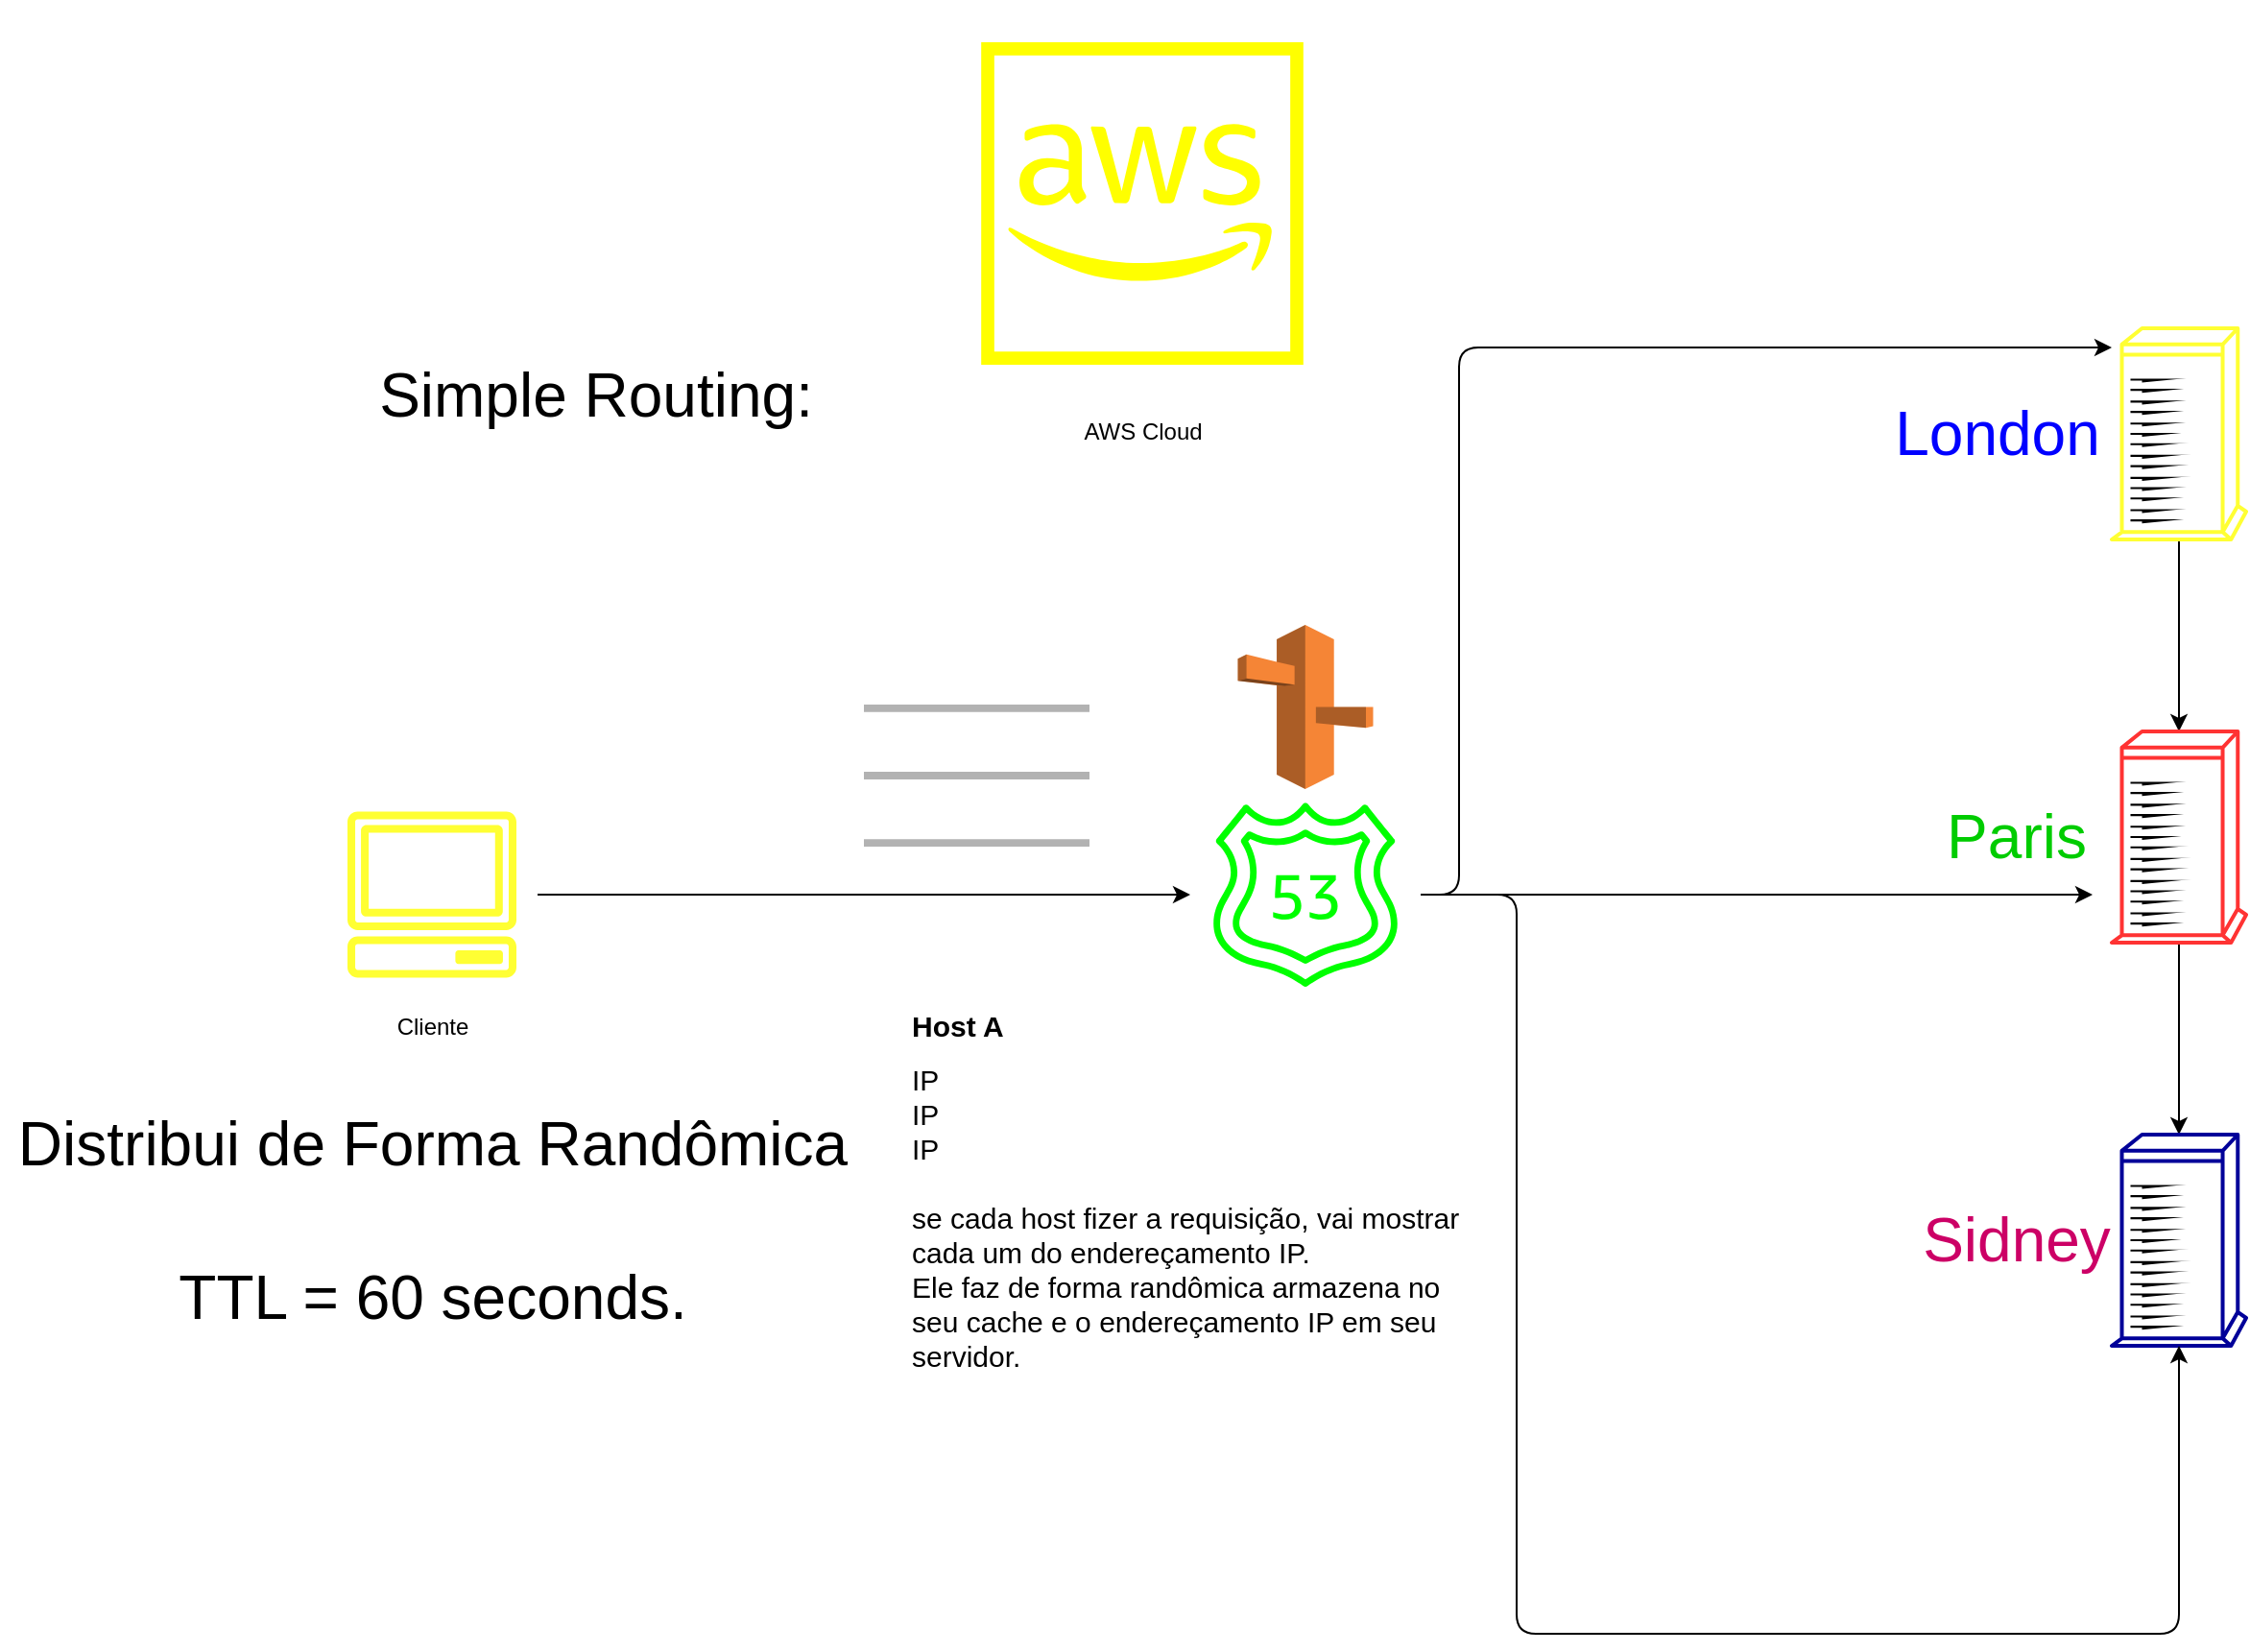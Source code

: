 <mxfile version="18.0.2" type="device"><diagram id="DaMvLsSRVxiPrLw23RPQ" name="Simple Roting Policy"><mxGraphModel dx="1422" dy="804" grid="1" gridSize="10" guides="1" tooltips="1" connect="1" arrows="1" fold="1" page="1" pageScale="1" pageWidth="100000" pageHeight="100000" math="0" shadow="0"><root><mxCell id="0"/><mxCell id="1" parent="0"/><mxCell id="2KVGDSYXp8tC_vRUUC7--1" value="AWS Cloud" style="sketch=0;outlineConnect=0;dashed=0;verticalLabelPosition=bottom;verticalAlign=top;align=center;html=1;fontSize=12;fontStyle=0;aspect=fixed;shape=mxgraph.aws4.resourceIcon;resIcon=mxgraph.aws4.aws_cloud;strokeColor=#FFFF00;" parent="1" vertex="1"><mxGeometry x="640" y="40" width="210" height="210" as="geometry"/></mxCell><mxCell id="2KVGDSYXp8tC_vRUUC7--11" style="edgeStyle=orthogonalEdgeStyle;rounded=0;orthogonalLoop=1;jettySize=auto;html=1;" parent="1" source="2KVGDSYXp8tC_vRUUC7--2" edge="1" target="2KVGDSYXp8tC_vRUUC7--14"><mxGeometry relative="1" as="geometry"><mxPoint x="750" y="505" as="targetPoint"/></mxGeometry></mxCell><mxCell id="2KVGDSYXp8tC_vRUUC7--2" value="Cliente&lt;br&gt;" style="sketch=0;outlineConnect=0;dashed=0;verticalLabelPosition=bottom;verticalAlign=top;align=center;html=1;fontSize=12;fontStyle=0;aspect=fixed;shape=mxgraph.aws4.resourceIcon;resIcon=mxgraph.aws4.client;strokeColor=#FFFF33;" parent="1" vertex="1"><mxGeometry x="320" y="450" width="110" height="110" as="geometry"/></mxCell><mxCell id="2KVGDSYXp8tC_vRUUC7--16" style="edgeStyle=orthogonalEdgeStyle;curved=0;rounded=1;sketch=0;orthogonalLoop=1;jettySize=auto;html=1;entryX=0.5;entryY=0;entryDx=0;entryDy=0;entryPerimeter=0;" parent="1" source="2KVGDSYXp8tC_vRUUC7--4" target="2KVGDSYXp8tC_vRUUC7--5" edge="1"><mxGeometry relative="1" as="geometry"/></mxCell><mxCell id="2KVGDSYXp8tC_vRUUC7--4" value="" style="shape=mxgraph.cisco.computers_and_peripherals.ibm_tower;sketch=0;html=1;pointerEvents=1;dashed=0;strokeWidth=2;verticalLabelPosition=bottom;verticalAlign=top;align=center;outlineConnect=0;fontColor=#000078;labelBackgroundColor=#3333FF;strokeColor=#FFFF33;" parent="1" vertex="1"><mxGeometry x="1250" y="210" width="70" height="110" as="geometry"/></mxCell><mxCell id="2KVGDSYXp8tC_vRUUC7--17" style="edgeStyle=orthogonalEdgeStyle;curved=0;rounded=1;sketch=0;orthogonalLoop=1;jettySize=auto;html=1;" parent="1" source="2KVGDSYXp8tC_vRUUC7--5" target="2KVGDSYXp8tC_vRUUC7--6" edge="1"><mxGeometry relative="1" as="geometry"/></mxCell><mxCell id="2KVGDSYXp8tC_vRUUC7--5" value="" style="shape=mxgraph.cisco.computers_and_peripherals.ibm_tower;sketch=0;html=1;pointerEvents=1;dashed=0;strokeWidth=2;verticalLabelPosition=bottom;verticalAlign=top;align=center;outlineConnect=0;strokeColor=#FF3333;" parent="1" vertex="1"><mxGeometry x="1250" y="420" width="70" height="110" as="geometry"/></mxCell><mxCell id="2KVGDSYXp8tC_vRUUC7--6" value="" style="shape=mxgraph.cisco.computers_and_peripherals.ibm_tower;sketch=0;html=1;pointerEvents=1;dashed=0;strokeWidth=2;verticalLabelPosition=bottom;verticalAlign=top;align=center;outlineConnect=0;strokeColor=#000099;" parent="1" vertex="1"><mxGeometry x="1250" y="630" width="70" height="110" as="geometry"/></mxCell><mxCell id="2KVGDSYXp8tC_vRUUC7--12" value="&lt;font style=&quot;font-size: 32px;&quot;&gt;Simple Routing:&lt;/font&gt;" style="text;html=1;align=center;verticalAlign=middle;resizable=0;points=[];autosize=1;strokeColor=none;fillColor=none;" parent="1" vertex="1"><mxGeometry x="340" y="230" width="240" height="30" as="geometry"/></mxCell><mxCell id="2KVGDSYXp8tC_vRUUC7--21" style="edgeStyle=orthogonalEdgeStyle;curved=0;rounded=1;sketch=0;orthogonalLoop=1;jettySize=auto;html=1;fontSize=15;" parent="1" source="2KVGDSYXp8tC_vRUUC7--14" target="2KVGDSYXp8tC_vRUUC7--4" edge="1"><mxGeometry relative="1" as="geometry"><mxPoint x="1120" y="240" as="targetPoint"/><Array as="points"><mxPoint x="910" y="505"/><mxPoint x="910" y="220"/></Array></mxGeometry></mxCell><mxCell id="2KVGDSYXp8tC_vRUUC7--22" style="edgeStyle=orthogonalEdgeStyle;curved=0;rounded=1;sketch=0;orthogonalLoop=1;jettySize=auto;html=1;fontSize=15;" parent="1" source="2KVGDSYXp8tC_vRUUC7--14" edge="1"><mxGeometry relative="1" as="geometry"><mxPoint x="1240" y="505" as="targetPoint"/></mxGeometry></mxCell><mxCell id="2KVGDSYXp8tC_vRUUC7--23" style="edgeStyle=orthogonalEdgeStyle;curved=0;rounded=1;sketch=0;orthogonalLoop=1;jettySize=auto;html=1;fontSize=15;" parent="1" source="2KVGDSYXp8tC_vRUUC7--14" target="2KVGDSYXp8tC_vRUUC7--6" edge="1"><mxGeometry relative="1" as="geometry"><mxPoint x="1150" y="890" as="targetPoint"/><Array as="points"><mxPoint x="940" y="505"/><mxPoint x="940" y="890"/><mxPoint x="1285" y="890"/></Array></mxGeometry></mxCell><mxCell id="2KVGDSYXp8tC_vRUUC7--14" value="" style="sketch=0;points=[[0,0,0],[0.25,0,0],[0.5,0,0],[0.75,0,0],[1,0,0],[0,1,0],[0.25,1,0],[0.5,1,0],[0.75,1,0],[1,1,0],[0,0.25,0],[0,0.5,0],[0,0.75,0],[1,0.25,0],[1,0.5,0],[1,0.75,0]];outlineConnect=0;gradientDirection=north;dashed=0;verticalLabelPosition=bottom;verticalAlign=top;align=center;html=1;fontSize=12;fontStyle=0;aspect=fixed;shape=mxgraph.aws4.resourceIcon;resIcon=mxgraph.aws4.route_53;strokeColor=#00FF00;" parent="1" vertex="1"><mxGeometry x="770" y="445" width="120" height="120" as="geometry"/></mxCell><mxCell id="2KVGDSYXp8tC_vRUUC7--15" value="" style="outlineConnect=0;dashed=0;verticalLabelPosition=bottom;verticalAlign=top;align=center;html=1;shape=mxgraph.aws3.route_table;fontSize=25;" parent="1" vertex="1"><mxGeometry x="600" y="380" width="117.5" height="100" as="geometry"/></mxCell><mxCell id="2KVGDSYXp8tC_vRUUC7--18" value="" style="outlineConnect=0;dashed=0;verticalLabelPosition=bottom;verticalAlign=top;align=center;html=1;shape=mxgraph.aws3.route_53;fillColor=#F58536;gradientColor=none;rounded=0;sketch=0;strokeColor=#00FF00;" parent="1" vertex="1"><mxGeometry x="794.75" y="364.5" width="70.5" height="85.5" as="geometry"/></mxCell><mxCell id="2KVGDSYXp8tC_vRUUC7--19" value="&lt;h1 style=&quot;font-size: 15px;&quot;&gt;&lt;font style=&quot;font-size: 15px;&quot;&gt;Host A&lt;/font&gt;&lt;/h1&gt;&lt;div style=&quot;font-size: 15px;&quot;&gt;&lt;font style=&quot;font-size: 15px;&quot;&gt;IP&lt;/font&gt;&lt;/div&gt;&lt;div style=&quot;font-size: 15px;&quot;&gt;&lt;font style=&quot;font-size: 15px;&quot;&gt;IP&lt;/font&gt;&lt;/div&gt;&lt;div style=&quot;font-size: 15px;&quot;&gt;&lt;font style=&quot;font-size: 15px;&quot;&gt;IP&lt;/font&gt;&lt;/div&gt;&lt;div style=&quot;font-size: 15px;&quot;&gt;&lt;font style=&quot;font-size: 15px;&quot;&gt;&lt;br&gt;&lt;/font&gt;&lt;/div&gt;&lt;div style=&quot;font-size: 15px;&quot;&gt;&lt;font style=&quot;font-size: 15px;&quot;&gt;se cada host fizer a requisição, vai mostrar&lt;/font&gt;&lt;/div&gt;&lt;div style=&quot;font-size: 15px;&quot;&gt;&lt;font style=&quot;font-size: 15px;&quot;&gt;cada um do endereçamento IP.&lt;/font&gt;&lt;/div&gt;&lt;div style=&quot;font-size: 15px;&quot;&gt;&lt;font style=&quot;font-size: 15px;&quot;&gt;Ele faz de forma randômica armazena no seu cache e o endereçamento IP em seu servidor.&lt;/font&gt;&lt;/div&gt;" style="text;html=1;strokeColor=none;fillColor=none;spacing=5;spacingTop=-20;whiteSpace=wrap;overflow=hidden;rounded=0;sketch=0;" parent="1" vertex="1"><mxGeometry x="620" y="565" width="300" height="200" as="geometry"/></mxCell><mxCell id="2KVGDSYXp8tC_vRUUC7--24" value="&lt;font style=&quot;font-size: 32px;&quot;&gt;Distribui de Forma Randômica&lt;/font&gt;" style="text;html=1;align=center;verticalAlign=middle;resizable=0;points=[];autosize=1;strokeColor=none;fillColor=none;" parent="1" vertex="1"><mxGeometry x="150" y="620" width="450" height="30" as="geometry"/></mxCell><mxCell id="2KVGDSYXp8tC_vRUUC7--25" value="&lt;font style=&quot;font-size: 32px;&quot;&gt;TTL = 60 seconds.&lt;/font&gt;" style="text;html=1;align=center;verticalAlign=middle;resizable=0;points=[];autosize=1;strokeColor=none;fillColor=none;" parent="1" vertex="1"><mxGeometry x="235" y="700" width="280" height="30" as="geometry"/></mxCell><mxCell id="2KVGDSYXp8tC_vRUUC7--26" value="&lt;font style=&quot;font-size: 32px;&quot;&gt;London&lt;/font&gt;" style="text;html=1;align=center;verticalAlign=middle;resizable=0;points=[];autosize=1;strokeColor=none;fillColor=none;fontColor=#0000FF;" parent="1" vertex="1"><mxGeometry x="1130" y="250" width="120" height="30" as="geometry"/></mxCell><mxCell id="2KVGDSYXp8tC_vRUUC7--27" value="&lt;font style=&quot;font-size: 32px;&quot;&gt;Paris&lt;/font&gt;" style="text;html=1;align=center;verticalAlign=middle;resizable=0;points=[];autosize=1;strokeColor=none;fillColor=none;fontColor=#00CC00;" parent="1" vertex="1"><mxGeometry x="1155" y="460" width="90" height="30" as="geometry"/></mxCell><mxCell id="2KVGDSYXp8tC_vRUUC7--28" value="&lt;font style=&quot;font-size: 32px;&quot;&gt;Sidney&lt;/font&gt;" style="text;html=1;align=center;verticalAlign=middle;resizable=0;points=[];autosize=1;strokeColor=none;fillColor=none;fontColor=#CC0066;" parent="1" vertex="1"><mxGeometry x="1145" y="670" width="110" height="30" as="geometry"/></mxCell></root></mxGraphModel></diagram></mxfile>